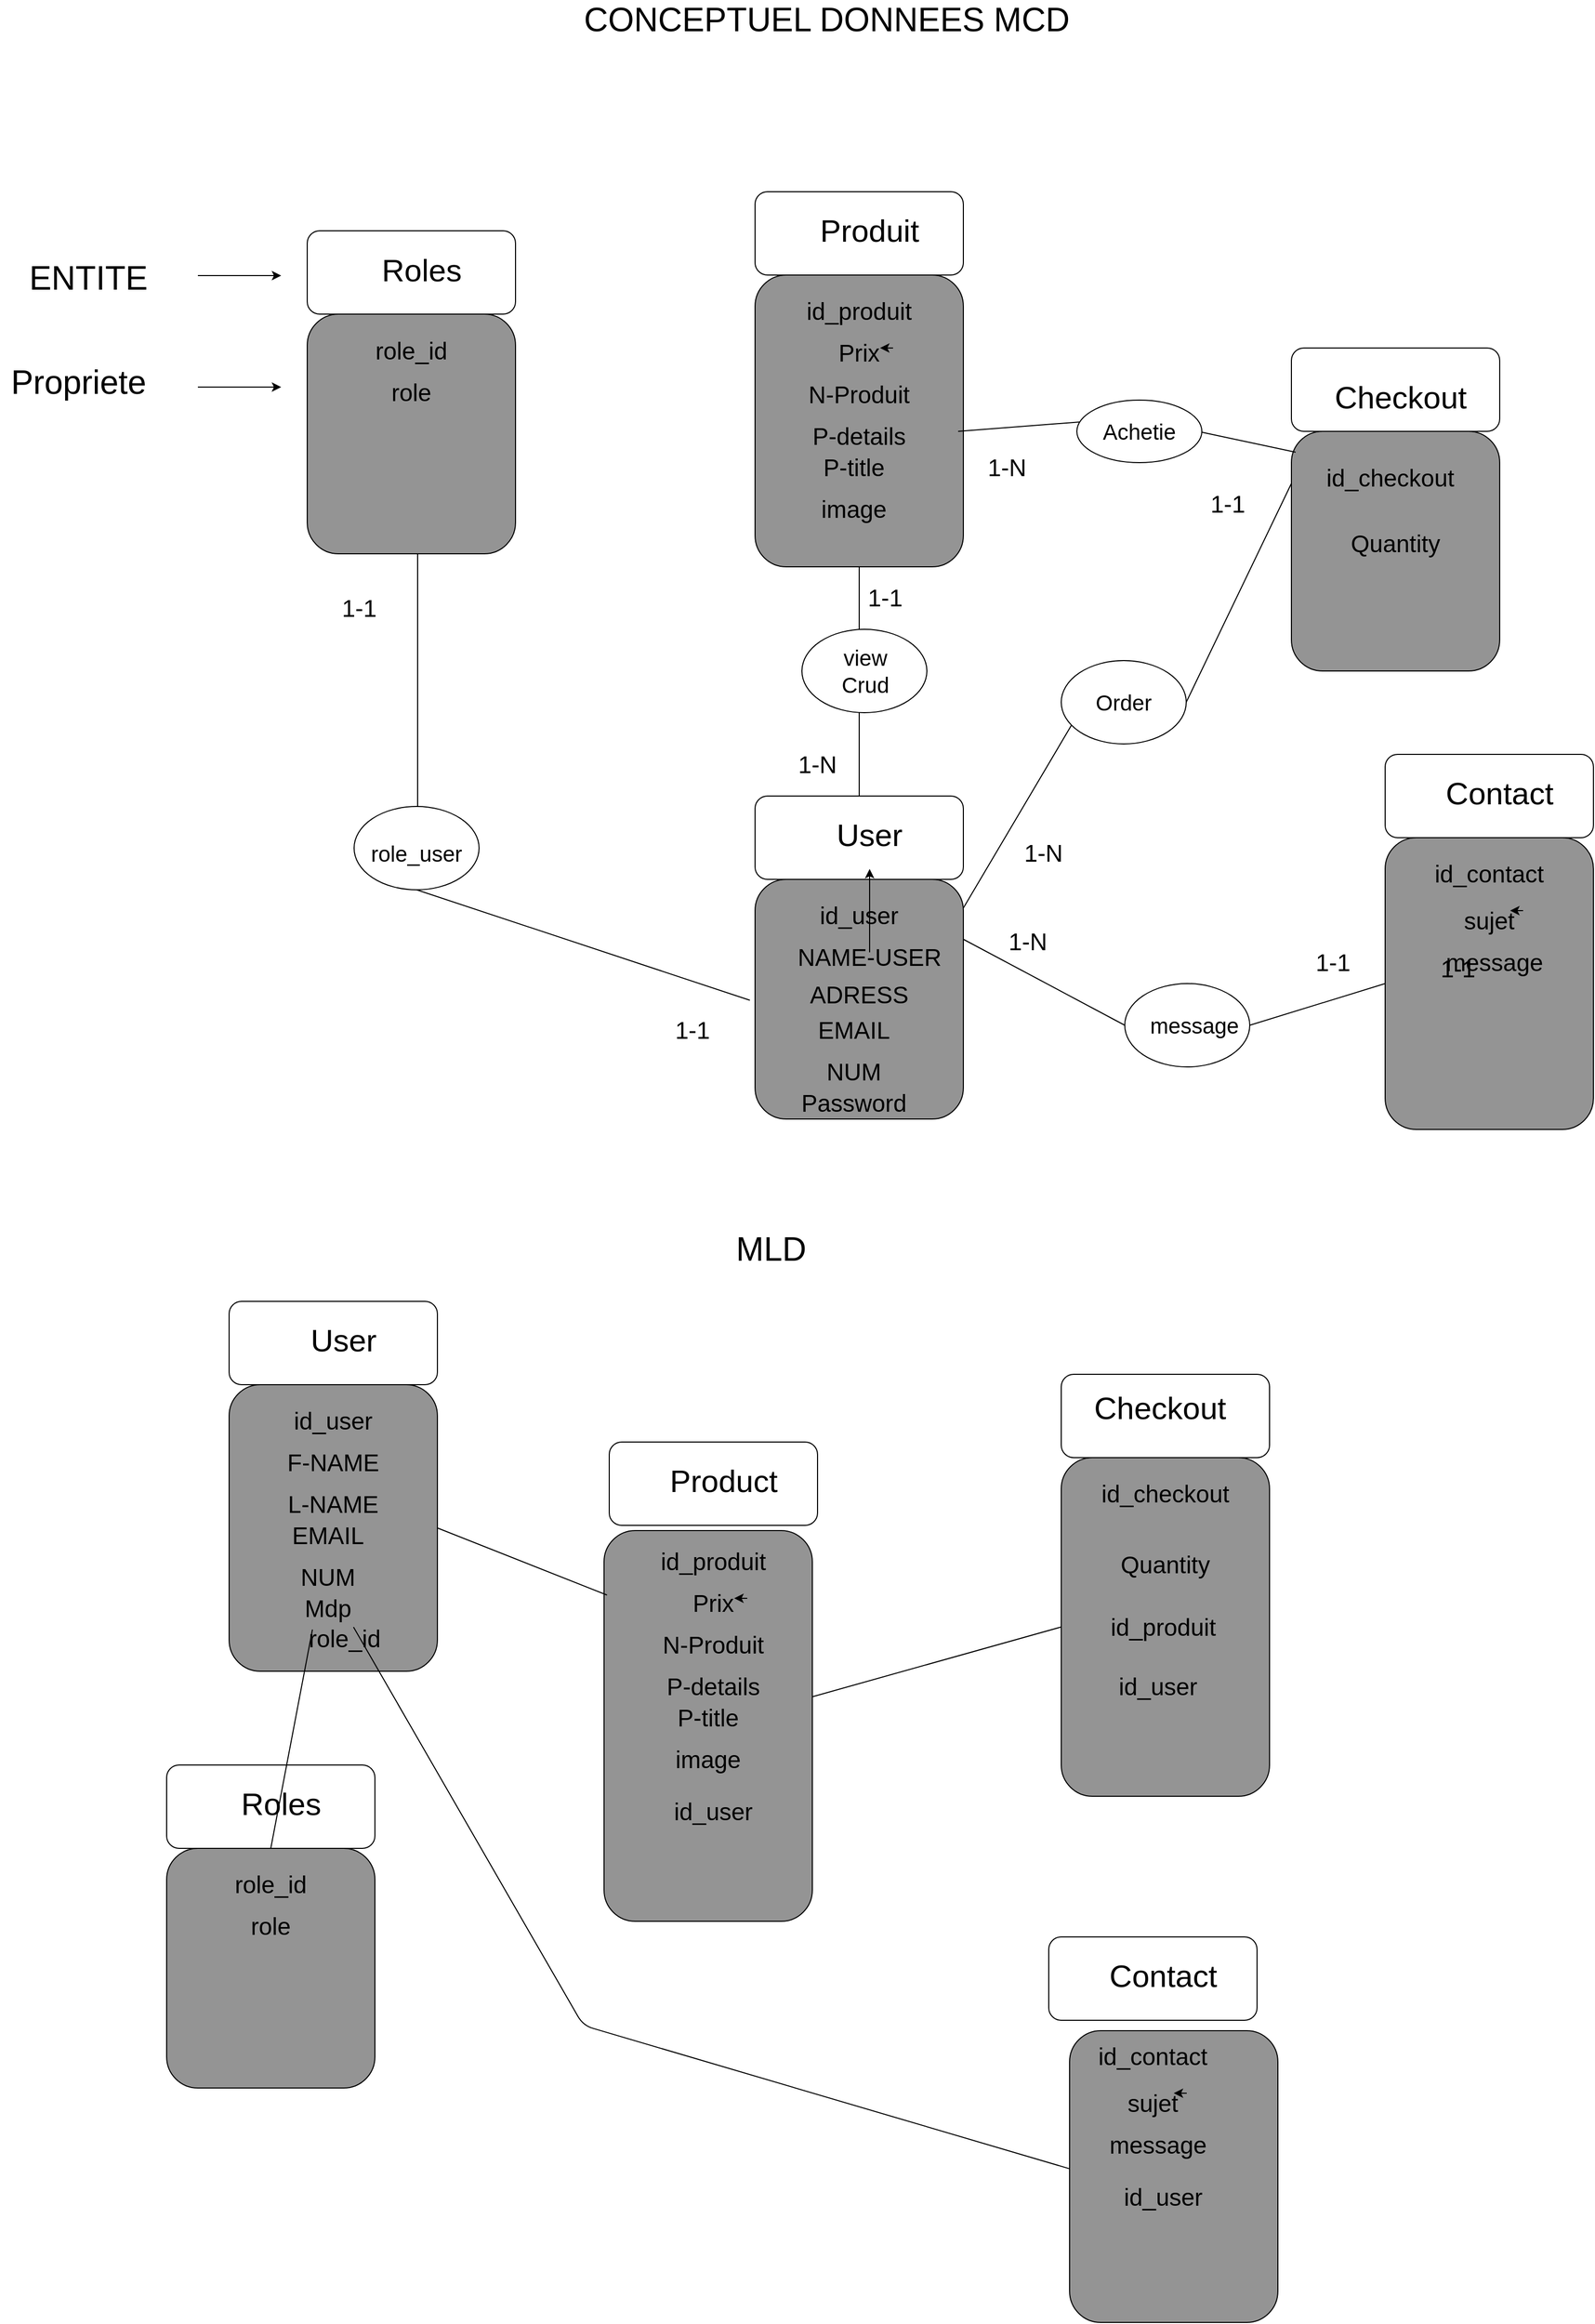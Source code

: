 <mxfile>
    <diagram id="Y2h1MKmkj0kIdMpcGdcu" name="Page-1">
        <mxGraphModel dx="322" dy="-5577" grid="1" gridSize="10" guides="1" tooltips="1" connect="1" arrows="1" fold="1" page="1" pageScale="1" pageWidth="827" pageHeight="1169" math="0" shadow="0">
            <root>
                <mxCell id="0"/>
                <mxCell id="1" parent="0"/>
                <mxCell id="3" value="" style="rounded=1;whiteSpace=wrap;html=1;" parent="1" vertex="1">
                    <mxGeometry x="615" y="7730" width="200" height="80" as="geometry"/>
                </mxCell>
                <mxCell id="4" value="" style="rounded=1;whiteSpace=wrap;html=1;" parent="1" vertex="1">
                    <mxGeometry x="250" y="7595" width="200" height="80" as="geometry"/>
                </mxCell>
                <mxCell id="6" value="&lt;p style=&quot;line-height: 150%&quot;&gt;&lt;font style=&quot;font-size: 30px&quot;&gt;Product&lt;/font&gt;&lt;/p&gt;" style="text;html=1;strokeColor=none;fillColor=none;align=center;verticalAlign=middle;whiteSpace=wrap;rounded=0;opacity=0;strokeWidth=12;" parent="1" vertex="1">
                    <mxGeometry x="655" y="7740" width="140" height="60" as="geometry"/>
                </mxCell>
                <mxCell id="7" value="&lt;p style=&quot;line-height: 150%&quot;&gt;&lt;font style=&quot;font-size: 30px&quot;&gt;User&lt;/font&gt;&lt;/p&gt;" style="text;html=1;strokeColor=none;fillColor=none;align=center;verticalAlign=middle;whiteSpace=wrap;rounded=0;opacity=0;strokeWidth=12;" parent="1" vertex="1">
                    <mxGeometry x="290" y="7605" width="140" height="60" as="geometry"/>
                </mxCell>
                <mxCell id="9" value="" style="rounded=1;whiteSpace=wrap;html=1;fillColor=#949494;" parent="1" vertex="1">
                    <mxGeometry x="250" y="7675" width="200" height="275" as="geometry"/>
                </mxCell>
                <mxCell id="10" value="" style="rounded=1;whiteSpace=wrap;html=1;fillColor=#949494;" parent="1" vertex="1">
                    <mxGeometry x="610" y="7815" width="200" height="375" as="geometry"/>
                </mxCell>
                <mxCell id="17" value="&lt;font style=&quot;font-size: 23px&quot;&gt;id_produit&lt;/font&gt;" style="text;html=1;align=center;verticalAlign=middle;whiteSpace=wrap;rounded=0;strokeWidth=1;perimeterSpacing=0;" parent="1" vertex="1">
                    <mxGeometry x="650" y="7840" width="130" height="10" as="geometry"/>
                </mxCell>
                <mxCell id="18" value="&lt;font style=&quot;font-size: 23px&quot;&gt;Prix&lt;/font&gt;" style="text;html=1;align=center;verticalAlign=middle;whiteSpace=wrap;rounded=0;strokeWidth=1;perimeterSpacing=0;" parent="1" vertex="1">
                    <mxGeometry x="650" y="7880" width="130" height="10" as="geometry"/>
                </mxCell>
                <mxCell id="19" value="&lt;font style=&quot;font-size: 23px&quot;&gt;N-Produit&lt;/font&gt;" style="text;html=1;align=center;verticalAlign=middle;whiteSpace=wrap;rounded=0;strokeWidth=1;perimeterSpacing=0;" parent="1" vertex="1">
                    <mxGeometry x="650" y="7920" width="130" height="10" as="geometry"/>
                </mxCell>
                <mxCell id="20" value="&lt;font style=&quot;font-size: 23px&quot;&gt;P-details&lt;/font&gt;" style="text;html=1;align=center;verticalAlign=middle;whiteSpace=wrap;rounded=0;strokeWidth=1;perimeterSpacing=0;" parent="1" vertex="1">
                    <mxGeometry x="650" y="7960" width="130" height="10" as="geometry"/>
                </mxCell>
                <mxCell id="21" value="&lt;font style=&quot;font-size: 23px&quot;&gt;P-title&lt;/font&gt;" style="text;html=1;align=center;verticalAlign=middle;whiteSpace=wrap;rounded=0;strokeWidth=1;perimeterSpacing=0;" parent="1" vertex="1">
                    <mxGeometry x="645" y="7990" width="130" height="10" as="geometry"/>
                </mxCell>
                <mxCell id="22" style="edgeStyle=orthogonalEdgeStyle;rounded=0;orthogonalLoop=1;jettySize=auto;html=1;exitX=0.75;exitY=0;exitDx=0;exitDy=0;entryX=0.654;entryY=0;entryDx=0;entryDy=0;entryPerimeter=0;" parent="1" source="18" target="18" edge="1">
                    <mxGeometry relative="1" as="geometry"/>
                </mxCell>
                <mxCell id="23" value="&lt;font style=&quot;font-size: 23px&quot;&gt;image&lt;/font&gt;" style="text;html=1;align=center;verticalAlign=middle;whiteSpace=wrap;rounded=0;strokeWidth=1;perimeterSpacing=0;" parent="1" vertex="1">
                    <mxGeometry x="645" y="8030" width="130" height="10" as="geometry"/>
                </mxCell>
                <mxCell id="25" value="&lt;font style=&quot;font-size: 23px&quot;&gt;id_user&lt;/font&gt;" style="text;html=1;align=center;verticalAlign=middle;whiteSpace=wrap;rounded=0;strokeWidth=1;perimeterSpacing=0;" parent="1" vertex="1">
                    <mxGeometry x="285" y="7705" width="130" height="10" as="geometry"/>
                </mxCell>
                <mxCell id="26" value="&lt;font style=&quot;font-size: 23px&quot;&gt;F-NAME&lt;/font&gt;" style="text;html=1;align=center;verticalAlign=middle;whiteSpace=wrap;rounded=0;strokeWidth=1;perimeterSpacing=0;" parent="1" vertex="1">
                    <mxGeometry x="285" y="7745" width="130" height="10" as="geometry"/>
                </mxCell>
                <mxCell id="27" value="&lt;font style=&quot;font-size: 23px&quot;&gt;L-NAME&lt;/font&gt;" style="text;html=1;align=center;verticalAlign=middle;whiteSpace=wrap;rounded=0;strokeWidth=1;perimeterSpacing=0;" parent="1" vertex="1">
                    <mxGeometry x="285" y="7785" width="130" height="10" as="geometry"/>
                </mxCell>
                <mxCell id="28" value="&lt;font style=&quot;font-size: 23px&quot;&gt;EMAIL&lt;/font&gt;" style="text;html=1;align=center;verticalAlign=middle;whiteSpace=wrap;rounded=0;strokeWidth=1;perimeterSpacing=0;" parent="1" vertex="1">
                    <mxGeometry x="280" y="7815" width="130" height="10" as="geometry"/>
                </mxCell>
                <mxCell id="29" value="&lt;font style=&quot;font-size: 23px&quot;&gt;NUM&lt;/font&gt;" style="text;html=1;align=center;verticalAlign=middle;whiteSpace=wrap;rounded=0;strokeWidth=1;perimeterSpacing=0;" parent="1" vertex="1">
                    <mxGeometry x="280" y="7855" width="130" height="10" as="geometry"/>
                </mxCell>
                <mxCell id="30" value="&lt;font style=&quot;font-size: 23px&quot;&gt;Mdp&lt;/font&gt;" style="text;html=1;align=center;verticalAlign=middle;whiteSpace=wrap;rounded=0;strokeWidth=1;perimeterSpacing=0;" parent="1" vertex="1">
                    <mxGeometry x="280" y="7885" width="130" height="10" as="geometry"/>
                </mxCell>
                <mxCell id="31" value="" style="rounded=1;whiteSpace=wrap;html=1;" parent="1" vertex="1">
                    <mxGeometry x="190" y="8040" width="200" height="80" as="geometry"/>
                </mxCell>
                <mxCell id="32" value="&lt;p style=&quot;line-height: 150%&quot;&gt;&lt;font style=&quot;font-size: 30px&quot;&gt;Roles&lt;/font&gt;&lt;/p&gt;" style="text;html=1;strokeColor=none;fillColor=none;align=center;verticalAlign=middle;whiteSpace=wrap;rounded=0;opacity=0;strokeWidth=12;" parent="1" vertex="1">
                    <mxGeometry x="230" y="8050" width="140" height="60" as="geometry"/>
                </mxCell>
                <mxCell id="33" value="" style="rounded=1;whiteSpace=wrap;html=1;fillColor=#949494;" parent="1" vertex="1">
                    <mxGeometry x="190" y="8120" width="200" height="230" as="geometry"/>
                </mxCell>
                <mxCell id="34" value="&lt;span style=&quot;font-size: 23px&quot;&gt;role_id&lt;/span&gt;" style="text;html=1;align=center;verticalAlign=middle;whiteSpace=wrap;rounded=0;strokeWidth=1;perimeterSpacing=0;" parent="1" vertex="1">
                    <mxGeometry x="225" y="8150" width="130" height="10" as="geometry"/>
                </mxCell>
                <mxCell id="35" value="&lt;font style=&quot;font-size: 23px&quot;&gt;role&lt;/font&gt;" style="text;html=1;align=center;verticalAlign=middle;whiteSpace=wrap;rounded=0;strokeWidth=1;perimeterSpacing=0;" parent="1" vertex="1">
                    <mxGeometry x="225" y="8190" width="130" height="10" as="geometry"/>
                </mxCell>
                <mxCell id="37" value="&lt;font style=&quot;font-size: 32px&quot;&gt;MLD&lt;/font&gt;" style="text;html=1;align=center;verticalAlign=middle;resizable=0;points=[];autosize=1;strokeColor=none;" parent="1" vertex="1">
                    <mxGeometry x="730" y="7530" width="80" height="30" as="geometry"/>
                </mxCell>
                <mxCell id="45" value="" style="rounded=1;whiteSpace=wrap;html=1;" parent="1" vertex="1">
                    <mxGeometry x="755" y="6530" width="200" height="80" as="geometry"/>
                </mxCell>
                <mxCell id="46" value="" style="rounded=1;whiteSpace=wrap;html=1;" parent="1" vertex="1">
                    <mxGeometry x="755" y="7110" width="200" height="80" as="geometry"/>
                </mxCell>
                <mxCell id="47" value="&lt;p style=&quot;line-height: 150%&quot;&gt;&lt;font style=&quot;font-size: 30px&quot;&gt;Produit&lt;/font&gt;&lt;/p&gt;" style="text;html=1;strokeColor=none;fillColor=none;align=center;verticalAlign=middle;whiteSpace=wrap;rounded=0;opacity=0;strokeWidth=12;" parent="1" vertex="1">
                    <mxGeometry x="795" y="6540" width="140" height="60" as="geometry"/>
                </mxCell>
                <mxCell id="48" value="&lt;p style=&quot;line-height: 150%&quot;&gt;&lt;font style=&quot;font-size: 30px&quot;&gt;User&lt;/font&gt;&lt;/p&gt;" style="text;html=1;strokeColor=none;fillColor=none;align=center;verticalAlign=middle;whiteSpace=wrap;rounded=0;opacity=0;strokeWidth=12;" parent="1" vertex="1">
                    <mxGeometry x="795" y="7120" width="140" height="60" as="geometry"/>
                </mxCell>
                <mxCell id="49" value="" style="rounded=1;whiteSpace=wrap;html=1;fillColor=#949494;" parent="1" vertex="1">
                    <mxGeometry x="755" y="7190" width="200" height="230" as="geometry"/>
                </mxCell>
                <mxCell id="50" value="" style="rounded=1;whiteSpace=wrap;html=1;fillColor=#949494;" parent="1" vertex="1">
                    <mxGeometry x="755" y="6610" width="200" height="280" as="geometry"/>
                </mxCell>
                <mxCell id="51" value="&lt;font style=&quot;font-size: 23px&quot;&gt;id_produit&lt;/font&gt;" style="text;html=1;align=center;verticalAlign=middle;whiteSpace=wrap;rounded=0;strokeWidth=1;perimeterSpacing=0;" parent="1" vertex="1">
                    <mxGeometry x="790" y="6640" width="130" height="10" as="geometry"/>
                </mxCell>
                <mxCell id="52" value="&lt;font style=&quot;font-size: 23px&quot;&gt;Prix&lt;/font&gt;" style="text;html=1;align=center;verticalAlign=middle;whiteSpace=wrap;rounded=0;strokeWidth=1;perimeterSpacing=0;" parent="1" vertex="1">
                    <mxGeometry x="790" y="6680" width="130" height="10" as="geometry"/>
                </mxCell>
                <mxCell id="53" value="&lt;font style=&quot;font-size: 23px&quot;&gt;N-Produit&lt;/font&gt;" style="text;html=1;align=center;verticalAlign=middle;whiteSpace=wrap;rounded=0;strokeWidth=1;perimeterSpacing=0;" parent="1" vertex="1">
                    <mxGeometry x="790" y="6720" width="130" height="10" as="geometry"/>
                </mxCell>
                <mxCell id="54" value="&lt;font style=&quot;font-size: 23px&quot;&gt;P-details&lt;/font&gt;" style="text;html=1;align=center;verticalAlign=middle;whiteSpace=wrap;rounded=0;strokeWidth=1;perimeterSpacing=0;" parent="1" vertex="1">
                    <mxGeometry x="790" y="6760" width="130" height="10" as="geometry"/>
                </mxCell>
                <mxCell id="55" value="&lt;font style=&quot;font-size: 23px&quot;&gt;P-title&lt;/font&gt;" style="text;html=1;align=center;verticalAlign=middle;whiteSpace=wrap;rounded=0;strokeWidth=1;perimeterSpacing=0;" parent="1" vertex="1">
                    <mxGeometry x="785" y="6790" width="130" height="10" as="geometry"/>
                </mxCell>
                <mxCell id="56" style="edgeStyle=orthogonalEdgeStyle;rounded=0;orthogonalLoop=1;jettySize=auto;html=1;exitX=0.75;exitY=0;exitDx=0;exitDy=0;entryX=0.654;entryY=0;entryDx=0;entryDy=0;entryPerimeter=0;" parent="1" source="52" target="52" edge="1">
                    <mxGeometry relative="1" as="geometry"/>
                </mxCell>
                <mxCell id="57" value="&lt;font style=&quot;font-size: 23px&quot;&gt;image&lt;/font&gt;" style="text;html=1;align=center;verticalAlign=middle;whiteSpace=wrap;rounded=0;strokeWidth=1;perimeterSpacing=0;" parent="1" vertex="1">
                    <mxGeometry x="785" y="6830" width="130" height="10" as="geometry"/>
                </mxCell>
                <mxCell id="58" value="&lt;font style=&quot;font-size: 23px&quot;&gt;id_user&lt;/font&gt;" style="text;html=1;align=center;verticalAlign=middle;whiteSpace=wrap;rounded=0;strokeWidth=1;perimeterSpacing=0;" parent="1" vertex="1">
                    <mxGeometry x="790" y="7220" width="130" height="10" as="geometry"/>
                </mxCell>
                <mxCell id="tk6b066pp8aDUaOKNzEZ-146" value="" style="edgeStyle=orthogonalEdgeStyle;rounded=0;orthogonalLoop=1;jettySize=auto;html=1;" parent="1" source="59" target="48" edge="1">
                    <mxGeometry relative="1" as="geometry"/>
                </mxCell>
                <mxCell id="59" value="&lt;font style=&quot;font-size: 23px&quot;&gt;NAME-USER&lt;/font&gt;" style="text;html=1;align=center;verticalAlign=middle;whiteSpace=wrap;rounded=0;strokeWidth=1;perimeterSpacing=0;" parent="1" vertex="1">
                    <mxGeometry x="790" y="7260" width="150" height="10" as="geometry"/>
                </mxCell>
                <mxCell id="60" value="&lt;font style=&quot;font-size: 23px&quot;&gt;ADRESS&lt;/font&gt;" style="text;html=1;align=center;verticalAlign=middle;whiteSpace=wrap;rounded=0;strokeWidth=1;perimeterSpacing=0;" parent="1" vertex="1">
                    <mxGeometry x="790" y="7296" width="130" height="10" as="geometry"/>
                </mxCell>
                <mxCell id="61" value="&lt;font style=&quot;font-size: 23px&quot;&gt;EMAIL&lt;/font&gt;" style="text;html=1;align=center;verticalAlign=middle;whiteSpace=wrap;rounded=0;strokeWidth=1;perimeterSpacing=0;" parent="1" vertex="1">
                    <mxGeometry x="785" y="7330" width="130" height="10" as="geometry"/>
                </mxCell>
                <mxCell id="62" value="&lt;font style=&quot;font-size: 23px&quot;&gt;NUM&lt;/font&gt;" style="text;html=1;align=center;verticalAlign=middle;whiteSpace=wrap;rounded=0;strokeWidth=1;perimeterSpacing=0;" parent="1" vertex="1">
                    <mxGeometry x="785" y="7370" width="130" height="10" as="geometry"/>
                </mxCell>
                <mxCell id="63" value="&lt;font style=&quot;font-size: 23px&quot;&gt;Password&lt;/font&gt;" style="text;html=1;align=center;verticalAlign=middle;whiteSpace=wrap;rounded=0;strokeWidth=1;perimeterSpacing=0;" parent="1" vertex="1">
                    <mxGeometry x="785" y="7400" width="130" height="10" as="geometry"/>
                </mxCell>
                <mxCell id="64" value="" style="endArrow=none;html=1;exitX=0.5;exitY=0;exitDx=0;exitDy=0;entryX=0.5;entryY=1;entryDx=0;entryDy=0;" parent="1" source="46" target="50" edge="1">
                    <mxGeometry width="50" height="50" relative="1" as="geometry">
                        <mxPoint x="705" y="6890" as="sourcePoint"/>
                        <mxPoint x="755" y="6840" as="targetPoint"/>
                    </mxGeometry>
                </mxCell>
                <mxCell id="65" value="" style="rounded=1;whiteSpace=wrap;html=1;" parent="1" vertex="1">
                    <mxGeometry x="325" y="6567.5" width="200" height="80" as="geometry"/>
                </mxCell>
                <mxCell id="66" value="&lt;p style=&quot;line-height: 150%&quot;&gt;&lt;font style=&quot;font-size: 30px&quot;&gt;Roles&lt;/font&gt;&lt;/p&gt;" style="text;html=1;strokeColor=none;fillColor=none;align=center;verticalAlign=middle;whiteSpace=wrap;rounded=0;opacity=0;strokeWidth=12;" parent="1" vertex="1">
                    <mxGeometry x="365" y="6577.5" width="140" height="60" as="geometry"/>
                </mxCell>
                <mxCell id="67" value="" style="rounded=1;whiteSpace=wrap;html=1;fillColor=#949494;" parent="1" vertex="1">
                    <mxGeometry x="325" y="6647.5" width="200" height="230" as="geometry"/>
                </mxCell>
                <mxCell id="68" value="&lt;span style=&quot;font-size: 23px&quot;&gt;role_id&lt;/span&gt;" style="text;html=1;align=center;verticalAlign=middle;whiteSpace=wrap;rounded=0;strokeWidth=1;perimeterSpacing=0;" parent="1" vertex="1">
                    <mxGeometry x="360" y="6677.5" width="130" height="10" as="geometry"/>
                </mxCell>
                <mxCell id="69" value="&lt;font style=&quot;font-size: 23px&quot;&gt;role&lt;/font&gt;" style="text;html=1;align=center;verticalAlign=middle;whiteSpace=wrap;rounded=0;strokeWidth=1;perimeterSpacing=0;" parent="1" vertex="1">
                    <mxGeometry x="360" y="6717.5" width="130" height="10" as="geometry"/>
                </mxCell>
                <mxCell id="71" value="&lt;font style=&quot;font-size: 32px&quot;&gt;&amp;nbsp;CONCEPTUEL DONNEES MCD&lt;/font&gt;" style="text;html=1;align=center;verticalAlign=middle;resizable=0;points=[];autosize=1;strokeColor=none;" parent="1" vertex="1">
                    <mxGeometry x="574" y="6350" width="490" height="30" as="geometry"/>
                </mxCell>
                <mxCell id="72" value="" style="endArrow=classic;html=1;" parent="1" edge="1">
                    <mxGeometry width="50" height="50" relative="1" as="geometry">
                        <mxPoint x="220" y="6610.5" as="sourcePoint"/>
                        <mxPoint x="300" y="6610.5" as="targetPoint"/>
                    </mxGeometry>
                </mxCell>
                <mxCell id="73" value="&lt;font style=&quot;font-size: 32px&quot;&gt;&amp;nbsp;ENTITE&lt;/font&gt;" style="text;html=1;align=center;verticalAlign=middle;resizable=0;points=[];autosize=1;strokeColor=none;" parent="1" vertex="1">
                    <mxGeometry x="40" y="6597.5" width="140" height="30" as="geometry"/>
                </mxCell>
                <mxCell id="76" value="" style="endArrow=classic;html=1;" parent="1" edge="1">
                    <mxGeometry width="50" height="50" relative="1" as="geometry">
                        <mxPoint x="220" y="6717.5" as="sourcePoint"/>
                        <mxPoint x="300" y="6717.5" as="targetPoint"/>
                    </mxGeometry>
                </mxCell>
                <mxCell id="77" value="&lt;font style=&quot;font-size: 32px&quot;&gt;Propriete&lt;/font&gt;" style="text;html=1;align=center;verticalAlign=middle;resizable=0;points=[];autosize=1;strokeColor=none;" parent="1" vertex="1">
                    <mxGeometry x="30" y="6697.5" width="150" height="30" as="geometry"/>
                </mxCell>
                <mxCell id="78" value="" style="ellipse;whiteSpace=wrap;html=1;" parent="1" vertex="1">
                    <mxGeometry x="800" y="6950" width="120" height="80" as="geometry"/>
                </mxCell>
                <mxCell id="79" value="&lt;font style=&quot;font-size: 21px&quot;&gt;view&lt;br&gt;Crud&lt;br&gt;&lt;/font&gt;" style="text;html=1;strokeColor=none;fillColor=none;align=center;verticalAlign=middle;whiteSpace=wrap;rounded=0;" parent="1" vertex="1">
                    <mxGeometry x="841" y="6980" width="40" height="20" as="geometry"/>
                </mxCell>
                <mxCell id="80" value="" style="rounded=1;whiteSpace=wrap;html=1;" parent="1" vertex="1">
                    <mxGeometry x="1360" y="7070" width="200" height="80" as="geometry"/>
                </mxCell>
                <mxCell id="81" value="&lt;p style=&quot;line-height: 150%&quot;&gt;&lt;span style=&quot;font-size: 30px&quot;&gt;Contact&lt;/span&gt;&lt;/p&gt;" style="text;html=1;strokeColor=none;fillColor=none;align=center;verticalAlign=middle;whiteSpace=wrap;rounded=0;opacity=0;strokeWidth=12;" parent="1" vertex="1">
                    <mxGeometry x="1400" y="7080" width="140" height="60" as="geometry"/>
                </mxCell>
                <mxCell id="82" value="" style="rounded=1;whiteSpace=wrap;html=1;fillColor=#949494;" parent="1" vertex="1">
                    <mxGeometry x="1360" y="7150" width="200" height="280" as="geometry"/>
                </mxCell>
                <mxCell id="83" value="&lt;font style=&quot;font-size: 23px&quot;&gt;id_contact&lt;/font&gt;" style="text;html=1;align=center;verticalAlign=middle;whiteSpace=wrap;rounded=0;strokeWidth=1;perimeterSpacing=0;" parent="1" vertex="1">
                    <mxGeometry x="1395" y="7180" width="130" height="10" as="geometry"/>
                </mxCell>
                <mxCell id="84" style="edgeStyle=orthogonalEdgeStyle;rounded=0;orthogonalLoop=1;jettySize=auto;html=1;exitX=0.75;exitY=0;exitDx=0;exitDy=0;entryX=0.654;entryY=0;entryDx=0;entryDy=0;entryPerimeter=0;" parent="1" edge="1">
                    <mxGeometry relative="1" as="geometry">
                        <mxPoint x="1492.5" y="7220" as="sourcePoint"/>
                        <mxPoint x="1480.02" y="7220" as="targetPoint"/>
                    </mxGeometry>
                </mxCell>
                <mxCell id="85" value="&lt;font style=&quot;font-size: 23px&quot;&gt;sujet&lt;/font&gt;" style="text;html=1;align=center;verticalAlign=middle;whiteSpace=wrap;rounded=0;strokeWidth=1;perimeterSpacing=0;" parent="1" vertex="1">
                    <mxGeometry x="1395" y="7225" width="130" height="10" as="geometry"/>
                </mxCell>
                <mxCell id="86" value="&lt;font style=&quot;font-size: 23px&quot;&gt;message&lt;/font&gt;" style="text;html=1;align=center;verticalAlign=middle;whiteSpace=wrap;rounded=0;strokeWidth=1;perimeterSpacing=0;" parent="1" vertex="1">
                    <mxGeometry x="1400" y="7265" width="130" height="10" as="geometry"/>
                </mxCell>
                <mxCell id="87" value="" style="rounded=1;whiteSpace=wrap;html=1;" parent="1" vertex="1">
                    <mxGeometry x="1037" y="8205" width="200" height="80" as="geometry"/>
                </mxCell>
                <mxCell id="88" value="&lt;p style=&quot;line-height: 150%&quot;&gt;&lt;span style=&quot;font-size: 30px&quot;&gt;Contact&lt;/span&gt;&lt;/p&gt;" style="text;html=1;strokeColor=none;fillColor=none;align=center;verticalAlign=middle;whiteSpace=wrap;rounded=0;opacity=0;strokeWidth=12;" parent="1" vertex="1">
                    <mxGeometry x="1077" y="8215" width="140" height="60" as="geometry"/>
                </mxCell>
                <mxCell id="89" value="" style="rounded=1;whiteSpace=wrap;html=1;fillColor=#949494;" parent="1" vertex="1">
                    <mxGeometry x="1057" y="8295" width="200" height="280" as="geometry"/>
                </mxCell>
                <mxCell id="90" value="&lt;font style=&quot;font-size: 23px&quot;&gt;id_contact&lt;/font&gt;" style="text;html=1;align=center;verticalAlign=middle;whiteSpace=wrap;rounded=0;strokeWidth=1;perimeterSpacing=0;" parent="1" vertex="1">
                    <mxGeometry x="1072" y="8315" width="130" height="10" as="geometry"/>
                </mxCell>
                <mxCell id="91" style="edgeStyle=orthogonalEdgeStyle;rounded=0;orthogonalLoop=1;jettySize=auto;html=1;exitX=0.75;exitY=0;exitDx=0;exitDy=0;entryX=0.654;entryY=0;entryDx=0;entryDy=0;entryPerimeter=0;" parent="1" edge="1">
                    <mxGeometry relative="1" as="geometry">
                        <mxPoint x="1169.5" y="8355" as="sourcePoint"/>
                        <mxPoint x="1157.02" y="8355" as="targetPoint"/>
                    </mxGeometry>
                </mxCell>
                <mxCell id="92" value="&lt;font style=&quot;font-size: 23px&quot;&gt;sujet&lt;/font&gt;" style="text;html=1;align=center;verticalAlign=middle;whiteSpace=wrap;rounded=0;strokeWidth=1;perimeterSpacing=0;" parent="1" vertex="1">
                    <mxGeometry x="1072" y="8360" width="130" height="10" as="geometry"/>
                </mxCell>
                <mxCell id="93" value="&lt;font style=&quot;font-size: 23px&quot;&gt;message&lt;/font&gt;" style="text;html=1;align=center;verticalAlign=middle;whiteSpace=wrap;rounded=0;strokeWidth=1;perimeterSpacing=0;" parent="1" vertex="1">
                    <mxGeometry x="1077" y="8400" width="130" height="10" as="geometry"/>
                </mxCell>
                <mxCell id="94" value="&lt;font style=&quot;font-size: 23px&quot;&gt;1-1&lt;/font&gt;" style="text;html=1;strokeColor=none;fillColor=none;align=center;verticalAlign=middle;whiteSpace=wrap;rounded=0;glass=0;opacity=0;" parent="1" vertex="1">
                    <mxGeometry x="840" y="6900" width="80" height="40" as="geometry"/>
                </mxCell>
                <mxCell id="95" value="&lt;font style=&quot;font-size: 23px&quot;&gt;1-N&lt;/font&gt;" style="text;html=1;strokeColor=none;fillColor=none;align=center;verticalAlign=middle;whiteSpace=wrap;rounded=0;glass=0;opacity=0;" parent="1" vertex="1">
                    <mxGeometry x="775" y="7060" width="80" height="40" as="geometry"/>
                </mxCell>
                <mxCell id="96" value="" style="ellipse;whiteSpace=wrap;html=1;rotation=0;" parent="1" vertex="1">
                    <mxGeometry x="1110" y="7290" width="120" height="80" as="geometry"/>
                </mxCell>
                <mxCell id="97" value="" style="endArrow=none;html=1;exitX=1;exitY=0.25;exitDx=0;exitDy=0;entryX=0;entryY=0.5;entryDx=0;entryDy=0;" parent="1" source="49" target="96" edge="1">
                    <mxGeometry width="50" height="50" relative="1" as="geometry">
                        <mxPoint x="1040" y="7240" as="sourcePoint"/>
                        <mxPoint x="1080" y="7090" as="targetPoint"/>
                    </mxGeometry>
                </mxCell>
                <mxCell id="98" value="" style="endArrow=none;html=1;entryX=0;entryY=0.5;entryDx=0;entryDy=0;exitX=1;exitY=0.5;exitDx=0;exitDy=0;" parent="1" source="96" target="82" edge="1">
                    <mxGeometry width="50" height="50" relative="1" as="geometry">
                        <mxPoint x="1320" y="7060" as="sourcePoint"/>
                        <mxPoint x="1340" y="6900" as="targetPoint"/>
                    </mxGeometry>
                </mxCell>
                <mxCell id="100" value="&lt;font style=&quot;font-size: 23px&quot;&gt;1-N&lt;/font&gt;" style="text;html=1;strokeColor=none;fillColor=none;align=center;verticalAlign=middle;whiteSpace=wrap;rounded=0;glass=0;opacity=0;" parent="1" vertex="1">
                    <mxGeometry x="977" y="7230" width="80" height="40" as="geometry"/>
                </mxCell>
                <mxCell id="101" value="&lt;font style=&quot;font-size: 23px&quot;&gt;1-1&lt;/font&gt;" style="text;html=1;strokeColor=none;fillColor=none;align=center;verticalAlign=middle;whiteSpace=wrap;rounded=0;glass=0;opacity=0;" parent="1" vertex="1">
                    <mxGeometry x="1390" y="7256" width="80" height="40" as="geometry"/>
                </mxCell>
                <mxCell id="103" value="" style="rounded=1;whiteSpace=wrap;html=1;fillColor=#949494;" parent="1" vertex="1">
                    <mxGeometry x="1270" y="6760" width="200" height="230" as="geometry"/>
                </mxCell>
                <mxCell id="104" value="" style="rounded=1;whiteSpace=wrap;html=1;" parent="1" vertex="1">
                    <mxGeometry x="1270" y="6680" width="200" height="80" as="geometry"/>
                </mxCell>
                <mxCell id="105" value="&lt;p style=&quot;line-height: 150%&quot;&gt;&lt;span style=&quot;font-size: 30px&quot;&gt;Checkout&lt;/span&gt;&lt;/p&gt;" style="text;html=1;strokeColor=none;fillColor=none;align=center;verticalAlign=middle;whiteSpace=wrap;rounded=0;opacity=0;strokeWidth=12;" parent="1" vertex="1">
                    <mxGeometry x="1305" y="6700" width="140" height="60" as="geometry"/>
                </mxCell>
                <mxCell id="106" value="&lt;font style=&quot;font-size: 23px&quot;&gt;id_checkout&lt;/font&gt;" style="text;html=1;align=center;verticalAlign=middle;whiteSpace=wrap;rounded=0;strokeWidth=1;perimeterSpacing=0;" parent="1" vertex="1">
                    <mxGeometry x="1300" y="6800" width="130" height="10" as="geometry"/>
                </mxCell>
                <mxCell id="107" value="" style="rounded=1;whiteSpace=wrap;html=1;fillColor=#949494;" parent="1" vertex="1">
                    <mxGeometry x="1049" y="7745" width="200" height="325" as="geometry"/>
                </mxCell>
                <mxCell id="108" value="" style="rounded=1;whiteSpace=wrap;html=1;" parent="1" vertex="1">
                    <mxGeometry x="1049" y="7665" width="200" height="80" as="geometry"/>
                </mxCell>
                <mxCell id="109" value="&lt;p style=&quot;line-height: 150%&quot;&gt;&lt;span style=&quot;font-size: 30px&quot;&gt;Checkout&lt;/span&gt;&lt;/p&gt;" style="text;html=1;strokeColor=none;fillColor=none;align=center;verticalAlign=middle;whiteSpace=wrap;rounded=0;opacity=0;strokeWidth=12;" parent="1" vertex="1">
                    <mxGeometry x="1074" y="7670" width="140" height="60" as="geometry"/>
                </mxCell>
                <mxCell id="110" value="&lt;font style=&quot;font-size: 23px&quot;&gt;id_checkout&lt;/font&gt;" style="text;html=1;align=center;verticalAlign=middle;whiteSpace=wrap;rounded=0;strokeWidth=1;perimeterSpacing=0;" parent="1" vertex="1">
                    <mxGeometry x="1084" y="7775" width="130" height="10" as="geometry"/>
                </mxCell>
                <mxCell id="114" value="" style="endArrow=none;html=1;exitX=1;exitY=0.25;exitDx=0;exitDy=0;" parent="1" edge="1">
                    <mxGeometry width="50" height="50" relative="1" as="geometry">
                        <mxPoint x="955" y="7217.5" as="sourcePoint"/>
                        <mxPoint x="1060" y="7040" as="targetPoint"/>
                    </mxGeometry>
                </mxCell>
                <mxCell id="115" value="" style="endArrow=none;html=1;exitX=1;exitY=0.5;exitDx=0;exitDy=0;" parent="1" source="116" edge="1">
                    <mxGeometry width="50" height="50" relative="1" as="geometry">
                        <mxPoint x="1165" y="6987.5" as="sourcePoint"/>
                        <mxPoint x="1270" y="6810" as="targetPoint"/>
                    </mxGeometry>
                </mxCell>
                <mxCell id="116" value="" style="ellipse;whiteSpace=wrap;html=1;rotation=0;" parent="1" vertex="1">
                    <mxGeometry x="1049" y="6980" width="120" height="80" as="geometry"/>
                </mxCell>
                <mxCell id="117" value="&lt;span style=&quot;font-size: 21px&quot;&gt;Order&lt;/span&gt;" style="text;html=1;strokeColor=none;fillColor=none;align=center;verticalAlign=middle;whiteSpace=wrap;rounded=0;" parent="1" vertex="1">
                    <mxGeometry x="1089" y="7010" width="40" height="20" as="geometry"/>
                </mxCell>
                <mxCell id="118" value="&lt;font style=&quot;font-size: 23px&quot;&gt;1-N&lt;/font&gt;" style="text;html=1;strokeColor=none;fillColor=none;align=center;verticalAlign=middle;whiteSpace=wrap;rounded=0;glass=0;opacity=0;" parent="1" vertex="1">
                    <mxGeometry x="992" y="7145" width="80" height="40" as="geometry"/>
                </mxCell>
                <mxCell id="119" value="&lt;font style=&quot;font-size: 23px&quot;&gt;1-1&lt;/font&gt;" style="text;html=1;strokeColor=none;fillColor=none;align=center;verticalAlign=middle;whiteSpace=wrap;rounded=0;glass=0;opacity=0;" parent="1" vertex="1">
                    <mxGeometry x="1169" y="6810" width="80" height="40" as="geometry"/>
                </mxCell>
                <mxCell id="120" value="" style="endArrow=none;html=1;" parent="1" edge="1">
                    <mxGeometry width="50" height="50" relative="1" as="geometry">
                        <mxPoint x="431" y="7120" as="sourcePoint"/>
                        <mxPoint x="431" y="6877.5" as="targetPoint"/>
                    </mxGeometry>
                </mxCell>
                <mxCell id="121" value="" style="ellipse;whiteSpace=wrap;html=1;rotation=0;" parent="1" vertex="1">
                    <mxGeometry x="370" y="7120" width="120" height="80" as="geometry"/>
                </mxCell>
                <mxCell id="122" value="" style="endArrow=none;html=1;entryX=0;entryY=0.5;entryDx=0;entryDy=0;exitX=0.5;exitY=1;exitDx=0;exitDy=0;" parent="1" source="121" edge="1">
                    <mxGeometry width="50" height="50" relative="1" as="geometry">
                        <mxPoint x="540.0" y="7276" as="sourcePoint"/>
                        <mxPoint x="750" y="7306" as="targetPoint"/>
                    </mxGeometry>
                </mxCell>
                <mxCell id="123" value="&lt;span style=&quot;font-size: 21px&quot;&gt;role_user&lt;/span&gt;" style="text;html=1;strokeColor=none;fillColor=none;align=center;verticalAlign=middle;whiteSpace=wrap;rounded=0;" parent="1" vertex="1">
                    <mxGeometry x="410" y="7155" width="40" height="20" as="geometry"/>
                </mxCell>
                <mxCell id="124" value="&lt;font style=&quot;font-size: 23px&quot;&gt;1-1&lt;/font&gt;" style="text;html=1;strokeColor=none;fillColor=none;align=center;verticalAlign=middle;whiteSpace=wrap;rounded=0;glass=0;opacity=0;" parent="1" vertex="1">
                    <mxGeometry x="335" y="6910" width="80" height="40" as="geometry"/>
                </mxCell>
                <mxCell id="125" value="&lt;font style=&quot;font-size: 23px&quot;&gt;1-1&lt;/font&gt;" style="text;html=1;strokeColor=none;fillColor=none;align=center;verticalAlign=middle;whiteSpace=wrap;rounded=0;glass=0;opacity=0;" parent="1" vertex="1">
                    <mxGeometry x="655" y="7315" width="80" height="40" as="geometry"/>
                </mxCell>
                <mxCell id="126" value="" style="endArrow=none;html=1;exitX=1;exitY=0.5;exitDx=0;exitDy=0;" parent="1" edge="1">
                    <mxGeometry width="50" height="50" relative="1" as="geometry">
                        <mxPoint x="950" y="6760" as="sourcePoint"/>
                        <mxPoint x="1080" y="6750" as="targetPoint"/>
                    </mxGeometry>
                </mxCell>
                <mxCell id="127" value="" style="endArrow=none;html=1;" parent="1" edge="1">
                    <mxGeometry width="50" height="50" relative="1" as="geometry">
                        <mxPoint x="1180" y="6760" as="sourcePoint"/>
                        <mxPoint x="1274.0" y="6780" as="targetPoint"/>
                    </mxGeometry>
                </mxCell>
                <mxCell id="128" value="" style="ellipse;whiteSpace=wrap;html=1;" parent="1" vertex="1">
                    <mxGeometry x="1064" y="6730" width="120" height="60" as="geometry"/>
                </mxCell>
                <mxCell id="129" value="&lt;font style=&quot;font-size: 23px&quot;&gt;Quantity&lt;/font&gt;" style="text;html=1;align=center;verticalAlign=middle;whiteSpace=wrap;rounded=0;strokeWidth=1;perimeterSpacing=0;" parent="1" vertex="1">
                    <mxGeometry x="1084" y="7830" width="130" height="35" as="geometry"/>
                </mxCell>
                <mxCell id="tk6b066pp8aDUaOKNzEZ-132" value="" style="endArrow=none;html=1;exitX=0.014;exitY=0.165;exitDx=0;exitDy=0;exitPerimeter=0;entryX=1;entryY=0.5;entryDx=0;entryDy=0;" parent="1" source="10" target="9" edge="1">
                    <mxGeometry width="50" height="50" relative="1" as="geometry">
                        <mxPoint x="730" y="8030" as="sourcePoint"/>
                        <mxPoint x="780" y="7980" as="targetPoint"/>
                    </mxGeometry>
                </mxCell>
                <mxCell id="tk6b066pp8aDUaOKNzEZ-133" value="" style="endArrow=none;html=1;exitX=0.688;exitY=2.264;exitDx=0;exitDy=0;entryX=-0.001;entryY=0.473;entryDx=0;entryDy=0;entryPerimeter=0;exitPerimeter=0;" parent="1" source="30" target="89" edge="1">
                    <mxGeometry width="50" height="50" relative="1" as="geometry">
                        <mxPoint x="730" y="8030" as="sourcePoint"/>
                        <mxPoint x="780" y="7980" as="targetPoint"/>
                        <Array as="points">
                            <mxPoint x="590" y="8290"/>
                        </Array>
                    </mxGeometry>
                </mxCell>
                <mxCell id="tk6b066pp8aDUaOKNzEZ-134" value="" style="endArrow=none;html=1;exitX=0.5;exitY=0;exitDx=0;exitDy=0;" parent="1" source="33" edge="1">
                    <mxGeometry width="50" height="50" relative="1" as="geometry">
                        <mxPoint x="730" y="8030" as="sourcePoint"/>
                        <mxPoint x="330" y="7910" as="targetPoint"/>
                    </mxGeometry>
                </mxCell>
                <mxCell id="tk6b066pp8aDUaOKNzEZ-136" value="" style="endArrow=none;html=1;entryX=0;entryY=0.5;entryDx=0;entryDy=0;" parent="1" source="10" target="107" edge="1">
                    <mxGeometry width="50" height="50" relative="1" as="geometry">
                        <mxPoint x="540" y="8220" as="sourcePoint"/>
                        <mxPoint x="590" y="8170" as="targetPoint"/>
                    </mxGeometry>
                </mxCell>
                <mxCell id="tk6b066pp8aDUaOKNzEZ-141" value="&lt;font style=&quot;font-size: 23px&quot;&gt;id_user&lt;/font&gt;" style="text;html=1;align=center;verticalAlign=middle;whiteSpace=wrap;rounded=0;strokeWidth=1;perimeterSpacing=0;" parent="1" vertex="1">
                    <mxGeometry x="1082" y="8450" width="130" height="10" as="geometry"/>
                </mxCell>
                <mxCell id="tk6b066pp8aDUaOKNzEZ-145" value="&lt;font style=&quot;font-size: 23px&quot;&gt;1-N&lt;/font&gt;" style="text;html=1;strokeColor=none;fillColor=none;align=center;verticalAlign=middle;whiteSpace=wrap;rounded=0;glass=0;opacity=0;" parent="1" vertex="1">
                    <mxGeometry x="957" y="6775" width="80" height="40" as="geometry"/>
                </mxCell>
                <mxCell id="tk6b066pp8aDUaOKNzEZ-147" value="&lt;font style=&quot;font-size: 23px&quot;&gt;id_produit&lt;/font&gt;" style="text;html=1;align=center;verticalAlign=middle;whiteSpace=wrap;rounded=0;strokeWidth=1;perimeterSpacing=0;" parent="1" vertex="1">
                    <mxGeometry x="1082" y="7902.5" width="130" height="10" as="geometry"/>
                </mxCell>
                <mxCell id="tk6b066pp8aDUaOKNzEZ-148" value="&lt;font style=&quot;font-size: 23px&quot;&gt;id_user&lt;/font&gt;" style="text;html=1;align=center;verticalAlign=middle;whiteSpace=wrap;rounded=0;strokeWidth=1;perimeterSpacing=0;" parent="1" vertex="1">
                    <mxGeometry x="1077" y="7960" width="130" height="10" as="geometry"/>
                </mxCell>
                <mxCell id="tk6b066pp8aDUaOKNzEZ-149" value="&lt;span style=&quot;font-size: 21px&quot;&gt;Achetie&lt;/span&gt;" style="text;html=1;strokeColor=none;fillColor=none;align=center;verticalAlign=middle;whiteSpace=wrap;rounded=0;" parent="1" vertex="1">
                    <mxGeometry x="1104" y="6750" width="40" height="20" as="geometry"/>
                </mxCell>
                <mxCell id="tk6b066pp8aDUaOKNzEZ-150" value="&lt;span style=&quot;font-size: 21px&quot;&gt;message&lt;/span&gt;" style="text;html=1;strokeColor=none;fillColor=none;align=center;verticalAlign=middle;whiteSpace=wrap;rounded=0;" parent="1" vertex="1">
                    <mxGeometry x="1157" y="7325" width="40" height="10" as="geometry"/>
                </mxCell>
                <mxCell id="tk6b066pp8aDUaOKNzEZ-152" value="&lt;font style=&quot;font-size: 23px&quot;&gt;1-1&lt;/font&gt;" style="text;html=1;strokeColor=none;fillColor=none;align=center;verticalAlign=middle;whiteSpace=wrap;rounded=0;glass=0;opacity=0;" parent="1" vertex="1">
                    <mxGeometry x="1270" y="7250" width="80" height="40" as="geometry"/>
                </mxCell>
                <mxCell id="130" value="&lt;font style=&quot;font-size: 23px&quot;&gt;Quantity&lt;/font&gt;" style="text;html=1;align=center;verticalAlign=middle;whiteSpace=wrap;rounded=0;strokeWidth=1;perimeterSpacing=0;" parent="1" vertex="1">
                    <mxGeometry x="1305" y="6850" width="130" height="35" as="geometry"/>
                </mxCell>
                <mxCell id="131" value="&lt;font style=&quot;font-size: 23px&quot;&gt;id_user&lt;/font&gt;" style="text;html=1;align=center;verticalAlign=middle;whiteSpace=wrap;rounded=0;strokeWidth=1;perimeterSpacing=0;" parent="1" vertex="1">
                    <mxGeometry x="650" y="8080" width="130" height="10" as="geometry"/>
                </mxCell>
                <mxCell id="132" value="&lt;span style=&quot;font-size: 23px&quot;&gt;role_id&lt;/span&gt;" style="text;html=1;align=center;verticalAlign=middle;whiteSpace=wrap;rounded=0;strokeWidth=1;perimeterSpacing=0;" vertex="1" parent="1">
                    <mxGeometry x="296" y="7913.5" width="130" height="10" as="geometry"/>
                </mxCell>
            </root>
        </mxGraphModel>
    </diagram>
</mxfile>